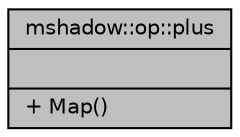 digraph "mshadow::op::plus"
{
 // LATEX_PDF_SIZE
  edge [fontname="Helvetica",fontsize="10",labelfontname="Helvetica",labelfontsize="10"];
  node [fontname="Helvetica",fontsize="10",shape=record];
  Node1 [label="{mshadow::op::plus\n||+ Map()\l}",height=0.2,width=0.4,color="black", fillcolor="grey75", style="filled", fontcolor="black",tooltip="plus operator"];
}
